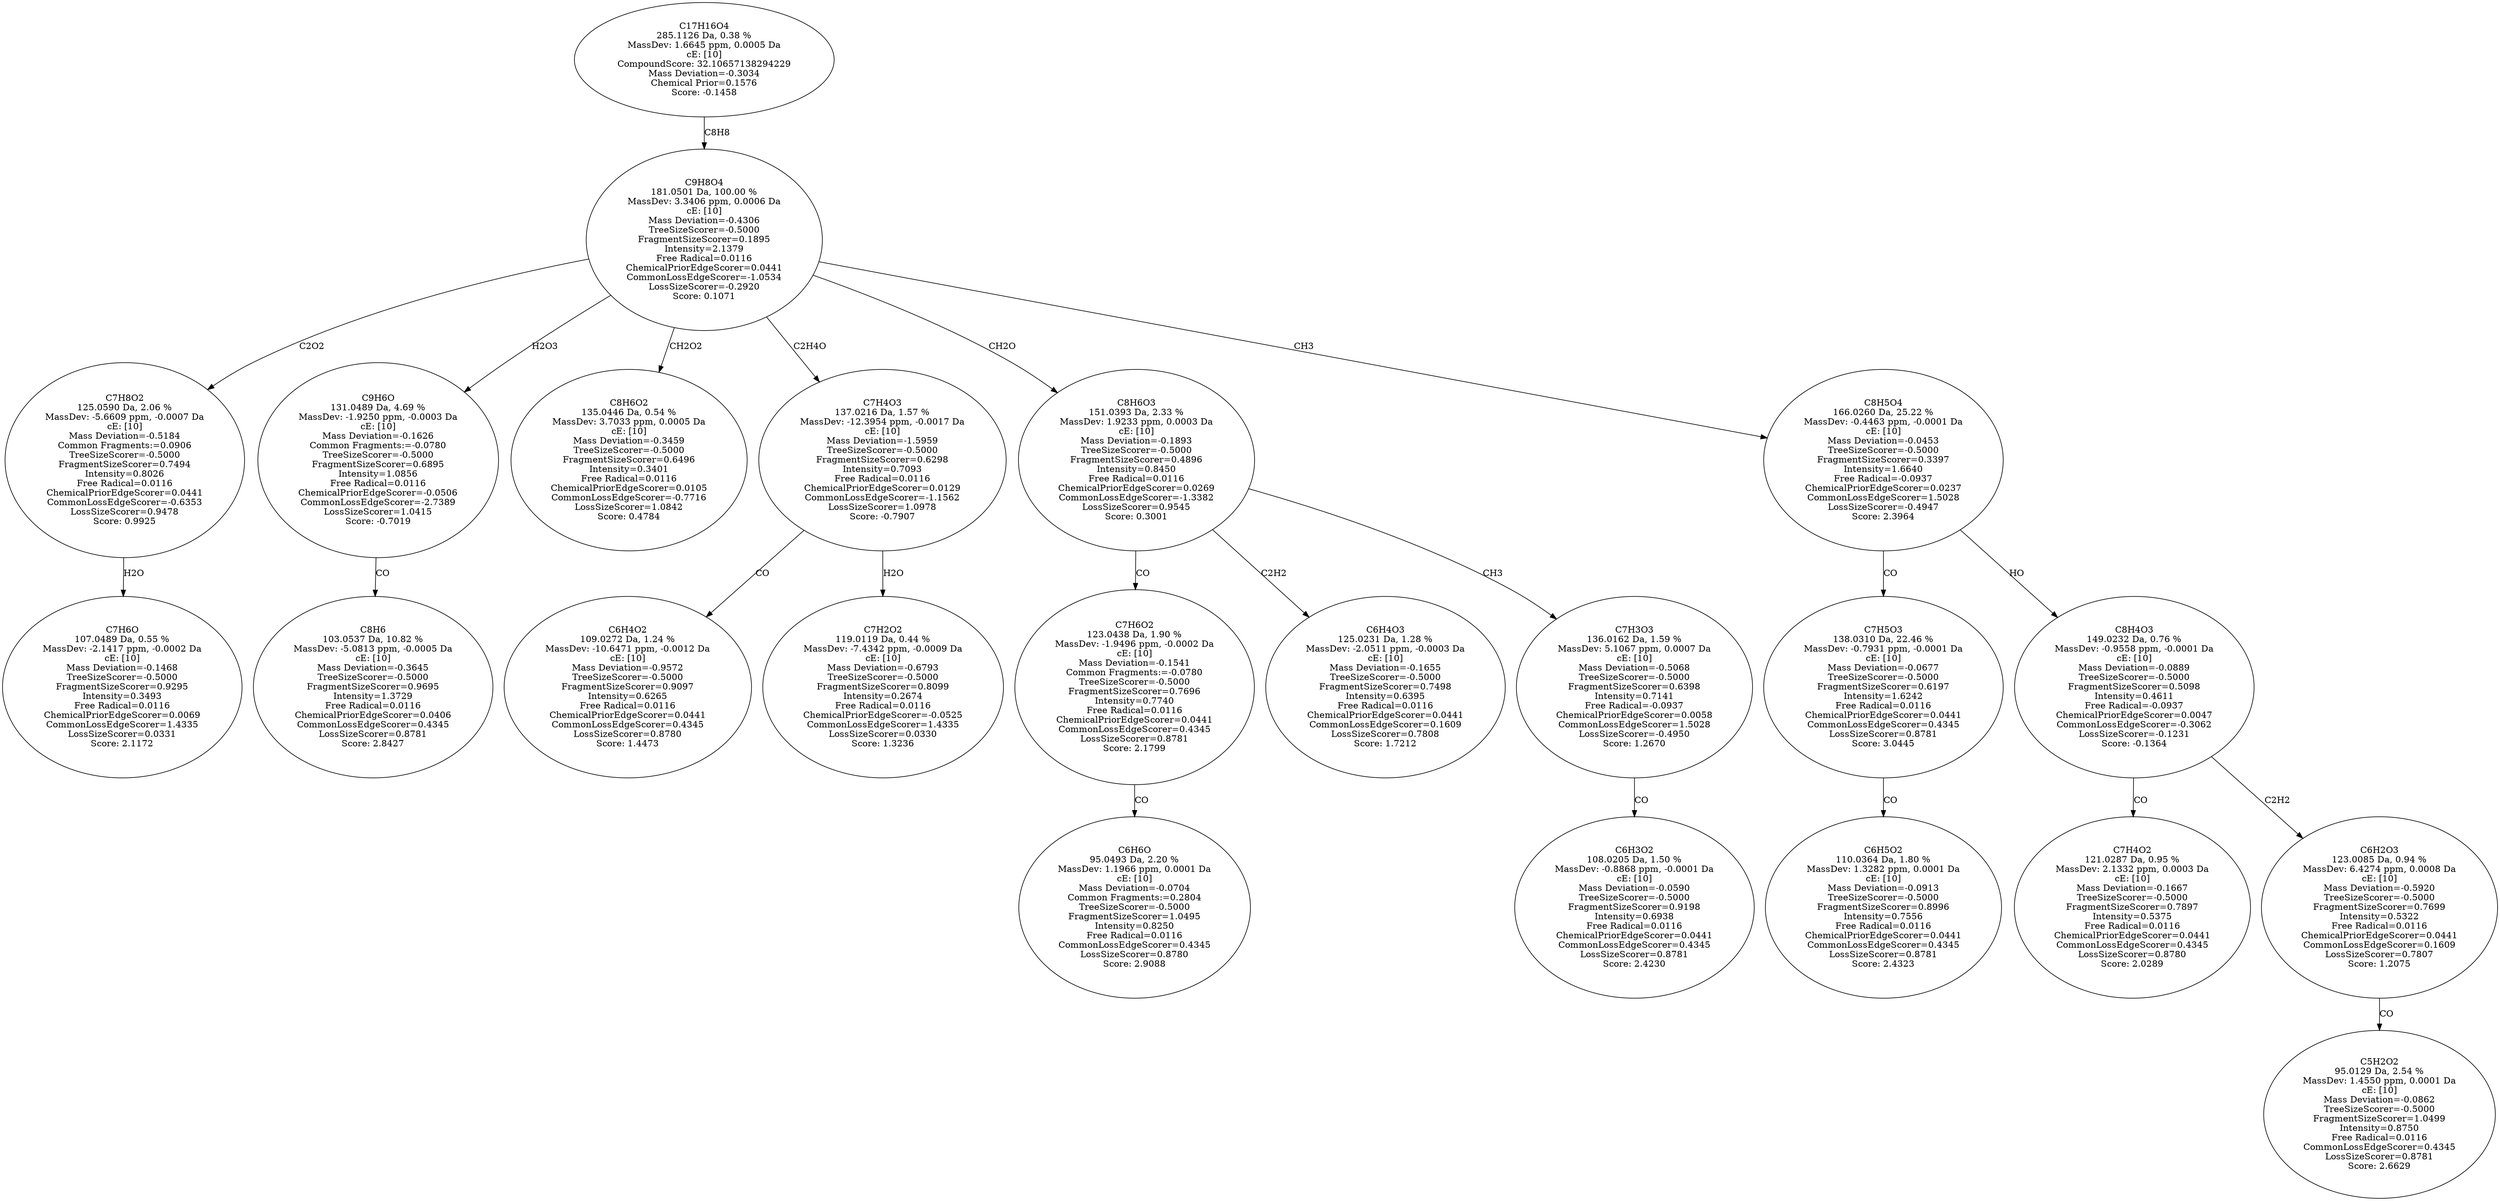 strict digraph {
v1 [label="C7H6O\n107.0489 Da, 0.55 %\nMassDev: -2.1417 ppm, -0.0002 Da\ncE: [10]\nMass Deviation=-0.1468\nTreeSizeScorer=-0.5000\nFragmentSizeScorer=0.9295\nIntensity=0.3493\nFree Radical=0.0116\nChemicalPriorEdgeScorer=0.0069\nCommonLossEdgeScorer=1.4335\nLossSizeScorer=0.0331\nScore: 2.1172"];
v2 [label="C7H8O2\n125.0590 Da, 2.06 %\nMassDev: -5.6609 ppm, -0.0007 Da\ncE: [10]\nMass Deviation=-0.5184\nCommon Fragments:=0.0906\nTreeSizeScorer=-0.5000\nFragmentSizeScorer=0.7494\nIntensity=0.8026\nFree Radical=0.0116\nChemicalPriorEdgeScorer=0.0441\nCommonLossEdgeScorer=-0.6353\nLossSizeScorer=0.9478\nScore: 0.9925"];
v3 [label="C8H6\n103.0537 Da, 10.82 %\nMassDev: -5.0813 ppm, -0.0005 Da\ncE: [10]\nMass Deviation=-0.3645\nTreeSizeScorer=-0.5000\nFragmentSizeScorer=0.9695\nIntensity=1.3729\nFree Radical=0.0116\nChemicalPriorEdgeScorer=0.0406\nCommonLossEdgeScorer=0.4345\nLossSizeScorer=0.8781\nScore: 2.8427"];
v4 [label="C9H6O\n131.0489 Da, 4.69 %\nMassDev: -1.9250 ppm, -0.0003 Da\ncE: [10]\nMass Deviation=-0.1626\nCommon Fragments:=-0.0780\nTreeSizeScorer=-0.5000\nFragmentSizeScorer=0.6895\nIntensity=1.0856\nFree Radical=0.0116\nChemicalPriorEdgeScorer=-0.0506\nCommonLossEdgeScorer=-2.7389\nLossSizeScorer=1.0415\nScore: -0.7019"];
v5 [label="C8H6O2\n135.0446 Da, 0.54 %\nMassDev: 3.7033 ppm, 0.0005 Da\ncE: [10]\nMass Deviation=-0.3459\nTreeSizeScorer=-0.5000\nFragmentSizeScorer=0.6496\nIntensity=0.3401\nFree Radical=0.0116\nChemicalPriorEdgeScorer=0.0105\nCommonLossEdgeScorer=-0.7716\nLossSizeScorer=1.0842\nScore: 0.4784"];
v6 [label="C6H4O2\n109.0272 Da, 1.24 %\nMassDev: -10.6471 ppm, -0.0012 Da\ncE: [10]\nMass Deviation=-0.9572\nTreeSizeScorer=-0.5000\nFragmentSizeScorer=0.9097\nIntensity=0.6265\nFree Radical=0.0116\nChemicalPriorEdgeScorer=0.0441\nCommonLossEdgeScorer=0.4345\nLossSizeScorer=0.8780\nScore: 1.4473"];
v7 [label="C7H2O2\n119.0119 Da, 0.44 %\nMassDev: -7.4342 ppm, -0.0009 Da\ncE: [10]\nMass Deviation=-0.6793\nTreeSizeScorer=-0.5000\nFragmentSizeScorer=0.8099\nIntensity=0.2674\nFree Radical=0.0116\nChemicalPriorEdgeScorer=-0.0525\nCommonLossEdgeScorer=1.4335\nLossSizeScorer=0.0330\nScore: 1.3236"];
v8 [label="C7H4O3\n137.0216 Da, 1.57 %\nMassDev: -12.3954 ppm, -0.0017 Da\ncE: [10]\nMass Deviation=-1.5959\nTreeSizeScorer=-0.5000\nFragmentSizeScorer=0.6298\nIntensity=0.7093\nFree Radical=0.0116\nChemicalPriorEdgeScorer=0.0129\nCommonLossEdgeScorer=-1.1562\nLossSizeScorer=1.0978\nScore: -0.7907"];
v9 [label="C6H6O\n95.0493 Da, 2.20 %\nMassDev: 1.1966 ppm, 0.0001 Da\ncE: [10]\nMass Deviation=-0.0704\nCommon Fragments:=0.2804\nTreeSizeScorer=-0.5000\nFragmentSizeScorer=1.0495\nIntensity=0.8250\nFree Radical=0.0116\nCommonLossEdgeScorer=0.4345\nLossSizeScorer=0.8780\nScore: 2.9088"];
v10 [label="C7H6O2\n123.0438 Da, 1.90 %\nMassDev: -1.9496 ppm, -0.0002 Da\ncE: [10]\nMass Deviation=-0.1541\nCommon Fragments:=-0.0780\nTreeSizeScorer=-0.5000\nFragmentSizeScorer=0.7696\nIntensity=0.7740\nFree Radical=0.0116\nChemicalPriorEdgeScorer=0.0441\nCommonLossEdgeScorer=0.4345\nLossSizeScorer=0.8781\nScore: 2.1799"];
v11 [label="C6H4O3\n125.0231 Da, 1.28 %\nMassDev: -2.0511 ppm, -0.0003 Da\ncE: [10]\nMass Deviation=-0.1655\nTreeSizeScorer=-0.5000\nFragmentSizeScorer=0.7498\nIntensity=0.6395\nFree Radical=0.0116\nChemicalPriorEdgeScorer=0.0441\nCommonLossEdgeScorer=0.1609\nLossSizeScorer=0.7808\nScore: 1.7212"];
v12 [label="C6H3O2\n108.0205 Da, 1.50 %\nMassDev: -0.8868 ppm, -0.0001 Da\ncE: [10]\nMass Deviation=-0.0590\nTreeSizeScorer=-0.5000\nFragmentSizeScorer=0.9198\nIntensity=0.6938\nFree Radical=0.0116\nChemicalPriorEdgeScorer=0.0441\nCommonLossEdgeScorer=0.4345\nLossSizeScorer=0.8781\nScore: 2.4230"];
v13 [label="C7H3O3\n136.0162 Da, 1.59 %\nMassDev: 5.1067 ppm, 0.0007 Da\ncE: [10]\nMass Deviation=-0.5068\nTreeSizeScorer=-0.5000\nFragmentSizeScorer=0.6398\nIntensity=0.7141\nFree Radical=-0.0937\nChemicalPriorEdgeScorer=0.0058\nCommonLossEdgeScorer=1.5028\nLossSizeScorer=-0.4950\nScore: 1.2670"];
v14 [label="C8H6O3\n151.0393 Da, 2.33 %\nMassDev: 1.9233 ppm, 0.0003 Da\ncE: [10]\nMass Deviation=-0.1893\nTreeSizeScorer=-0.5000\nFragmentSizeScorer=0.4896\nIntensity=0.8450\nFree Radical=0.0116\nChemicalPriorEdgeScorer=0.0269\nCommonLossEdgeScorer=-1.3382\nLossSizeScorer=0.9545\nScore: 0.3001"];
v15 [label="C6H5O2\n110.0364 Da, 1.80 %\nMassDev: 1.3282 ppm, 0.0001 Da\ncE: [10]\nMass Deviation=-0.0913\nTreeSizeScorer=-0.5000\nFragmentSizeScorer=0.8996\nIntensity=0.7556\nFree Radical=0.0116\nChemicalPriorEdgeScorer=0.0441\nCommonLossEdgeScorer=0.4345\nLossSizeScorer=0.8781\nScore: 2.4323"];
v16 [label="C7H5O3\n138.0310 Da, 22.46 %\nMassDev: -0.7931 ppm, -0.0001 Da\ncE: [10]\nMass Deviation=-0.0677\nTreeSizeScorer=-0.5000\nFragmentSizeScorer=0.6197\nIntensity=1.6242\nFree Radical=0.0116\nChemicalPriorEdgeScorer=0.0441\nCommonLossEdgeScorer=0.4345\nLossSizeScorer=0.8781\nScore: 3.0445"];
v17 [label="C7H4O2\n121.0287 Da, 0.95 %\nMassDev: 2.1332 ppm, 0.0003 Da\ncE: [10]\nMass Deviation=-0.1667\nTreeSizeScorer=-0.5000\nFragmentSizeScorer=0.7897\nIntensity=0.5375\nFree Radical=0.0116\nChemicalPriorEdgeScorer=0.0441\nCommonLossEdgeScorer=0.4345\nLossSizeScorer=0.8780\nScore: 2.0289"];
v18 [label="C5H2O2\n95.0129 Da, 2.54 %\nMassDev: 1.4550 ppm, 0.0001 Da\ncE: [10]\nMass Deviation=-0.0862\nTreeSizeScorer=-0.5000\nFragmentSizeScorer=1.0499\nIntensity=0.8750\nFree Radical=0.0116\nCommonLossEdgeScorer=0.4345\nLossSizeScorer=0.8781\nScore: 2.6629"];
v19 [label="C6H2O3\n123.0085 Da, 0.94 %\nMassDev: 6.4274 ppm, 0.0008 Da\ncE: [10]\nMass Deviation=-0.5920\nTreeSizeScorer=-0.5000\nFragmentSizeScorer=0.7699\nIntensity=0.5322\nFree Radical=0.0116\nChemicalPriorEdgeScorer=0.0441\nCommonLossEdgeScorer=0.1609\nLossSizeScorer=0.7807\nScore: 1.2075"];
v20 [label="C8H4O3\n149.0232 Da, 0.76 %\nMassDev: -0.9558 ppm, -0.0001 Da\ncE: [10]\nMass Deviation=-0.0889\nTreeSizeScorer=-0.5000\nFragmentSizeScorer=0.5098\nIntensity=0.4611\nFree Radical=-0.0937\nChemicalPriorEdgeScorer=0.0047\nCommonLossEdgeScorer=-0.3062\nLossSizeScorer=-0.1231\nScore: -0.1364"];
v21 [label="C8H5O4\n166.0260 Da, 25.22 %\nMassDev: -0.4463 ppm, -0.0001 Da\ncE: [10]\nMass Deviation=-0.0453\nTreeSizeScorer=-0.5000\nFragmentSizeScorer=0.3397\nIntensity=1.6640\nFree Radical=-0.0937\nChemicalPriorEdgeScorer=0.0237\nCommonLossEdgeScorer=1.5028\nLossSizeScorer=-0.4947\nScore: 2.3964"];
v22 [label="C9H8O4\n181.0501 Da, 100.00 %\nMassDev: 3.3406 ppm, 0.0006 Da\ncE: [10]\nMass Deviation=-0.4306\nTreeSizeScorer=-0.5000\nFragmentSizeScorer=0.1895\nIntensity=2.1379\nFree Radical=0.0116\nChemicalPriorEdgeScorer=0.0441\nCommonLossEdgeScorer=-1.0534\nLossSizeScorer=-0.2920\nScore: 0.1071"];
v23 [label="C17H16O4\n285.1126 Da, 0.38 %\nMassDev: 1.6645 ppm, 0.0005 Da\ncE: [10]\nCompoundScore: 32.10657138294229\nMass Deviation=-0.3034\nChemical Prior=0.1576\nScore: -0.1458"];
v2 -> v1 [label="H2O"];
v22 -> v2 [label="C2O2"];
v4 -> v3 [label="CO"];
v22 -> v4 [label="H2O3"];
v22 -> v5 [label="CH2O2"];
v8 -> v6 [label="CO"];
v8 -> v7 [label="H2O"];
v22 -> v8 [label="C2H4O"];
v10 -> v9 [label="CO"];
v14 -> v10 [label="CO"];
v14 -> v11 [label="C2H2"];
v13 -> v12 [label="CO"];
v14 -> v13 [label="CH3"];
v22 -> v14 [label="CH2O"];
v16 -> v15 [label="CO"];
v21 -> v16 [label="CO"];
v20 -> v17 [label="CO"];
v19 -> v18 [label="CO"];
v20 -> v19 [label="C2H2"];
v21 -> v20 [label="HO"];
v22 -> v21 [label="CH3"];
v23 -> v22 [label="C8H8"];
}